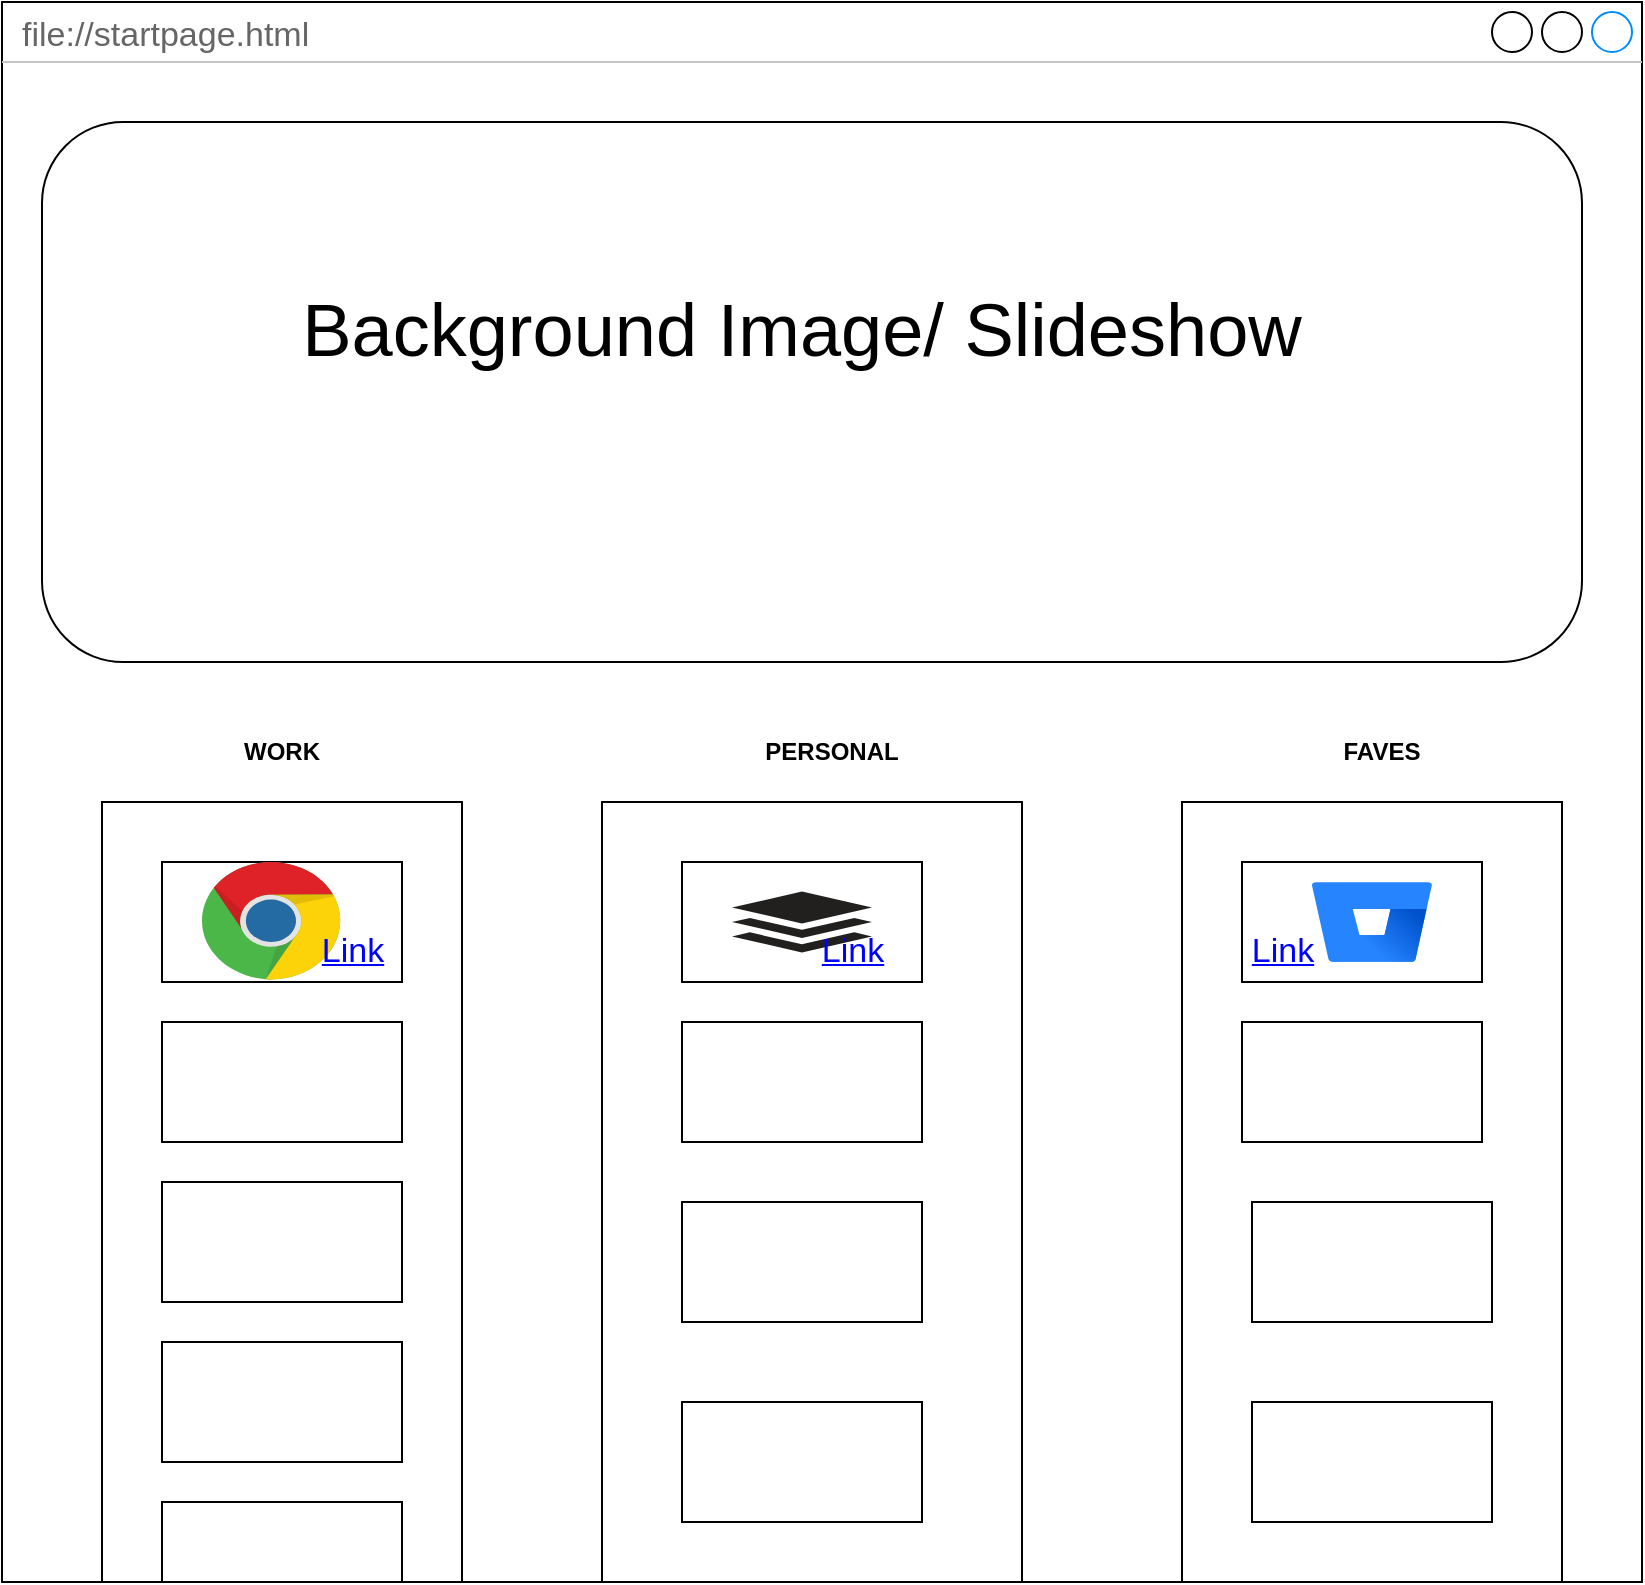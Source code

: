 <mxfile version="13.3.5" type="device"><diagram id="9YldJGco7fBcgm_llSQW" name="Page-1"><mxGraphModel dx="1342" dy="582" grid="1" gridSize="10" guides="1" tooltips="1" connect="1" arrows="1" fold="1" page="1" pageScale="1" pageWidth="850" pageHeight="1100" math="0" shadow="0"><root><mxCell id="0"/><mxCell id="1" style="locked=1;" parent="0"/><mxCell id="oIpCP2-05l1pej_WUn1I-2" value="file://startpage.html" style="strokeWidth=1;shadow=0;dashed=0;align=center;html=1;shape=mxgraph.mockup.containers.window;align=left;verticalAlign=top;spacingLeft=8;strokeColor2=#008cff;strokeColor3=#c4c4c4;fontColor=#666666;mainText=;fontSize=17;labelBackgroundColor=none;" vertex="1" parent="1"><mxGeometry x="10" y="10" width="820" height="790" as="geometry"/></mxCell><mxCell id="oIpCP2-05l1pej_WUn1I-4" value="apps" parent="0"/><mxCell id="oIpCP2-05l1pej_WUn1I-13" value="" style="rounded=0;whiteSpace=wrap;html=1;" vertex="1" parent="oIpCP2-05l1pej_WUn1I-4"><mxGeometry x="60" y="410" width="180" height="390" as="geometry"/></mxCell><mxCell id="oIpCP2-05l1pej_WUn1I-6" value="" style="rounded=1;whiteSpace=wrap;html=1;" vertex="1" parent="oIpCP2-05l1pej_WUn1I-4"><mxGeometry x="30" y="70" width="770" height="270" as="geometry"/></mxCell><mxCell id="oIpCP2-05l1pej_WUn1I-7" value="&lt;font style=&quot;font-size: 37px&quot;&gt;Background Image/ Slideshow&lt;/font&gt;" style="text;html=1;strokeColor=none;fillColor=none;align=center;verticalAlign=middle;whiteSpace=wrap;rounded=0;" vertex="1" parent="oIpCP2-05l1pej_WUn1I-4"><mxGeometry x="130" y="110" width="560" height="130" as="geometry"/></mxCell><mxCell id="oIpCP2-05l1pej_WUn1I-9" value="" style="rounded=0;whiteSpace=wrap;html=1;" vertex="1" parent="oIpCP2-05l1pej_WUn1I-4"><mxGeometry x="90" y="600" width="120" height="60" as="geometry"/></mxCell><mxCell id="oIpCP2-05l1pej_WUn1I-10" value="" style="rounded=0;whiteSpace=wrap;html=1;" vertex="1" parent="oIpCP2-05l1pej_WUn1I-4"><mxGeometry x="90" y="520" width="120" height="60" as="geometry"/></mxCell><mxCell id="oIpCP2-05l1pej_WUn1I-11" value="" style="rounded=0;whiteSpace=wrap;html=1;" vertex="1" parent="oIpCP2-05l1pej_WUn1I-4"><mxGeometry x="90" y="440" width="120" height="60" as="geometry"/></mxCell><mxCell id="oIpCP2-05l1pej_WUn1I-12" value="" style="rounded=0;whiteSpace=wrap;html=1;" vertex="1" parent="oIpCP2-05l1pej_WUn1I-4"><mxGeometry x="600" y="410" width="190" height="390" as="geometry"/></mxCell><mxCell id="oIpCP2-05l1pej_WUn1I-14" value="" style="rounded=0;whiteSpace=wrap;html=1;" vertex="1" parent="oIpCP2-05l1pej_WUn1I-4"><mxGeometry x="90" y="760" width="120" height="40" as="geometry"/></mxCell><mxCell id="oIpCP2-05l1pej_WUn1I-15" value="" style="rounded=0;whiteSpace=wrap;html=1;" vertex="1" parent="oIpCP2-05l1pej_WUn1I-4"><mxGeometry x="90" y="680" width="120" height="60" as="geometry"/></mxCell><mxCell id="oIpCP2-05l1pej_WUn1I-16" value="" style="rounded=0;whiteSpace=wrap;html=1;" vertex="1" parent="oIpCP2-05l1pej_WUn1I-4"><mxGeometry x="635" y="610" width="120" height="60" as="geometry"/></mxCell><mxCell id="oIpCP2-05l1pej_WUn1I-17" value="" style="rounded=0;whiteSpace=wrap;html=1;" vertex="1" parent="oIpCP2-05l1pej_WUn1I-4"><mxGeometry x="310" y="410" width="210" height="390" as="geometry"/></mxCell><mxCell id="oIpCP2-05l1pej_WUn1I-21" value="" style="rounded=0;whiteSpace=wrap;html=1;" vertex="1" parent="oIpCP2-05l1pej_WUn1I-4"><mxGeometry x="635" y="710" width="120" height="60" as="geometry"/></mxCell><mxCell id="oIpCP2-05l1pej_WUn1I-22" value="" style="rounded=0;whiteSpace=wrap;html=1;" vertex="1" parent="oIpCP2-05l1pej_WUn1I-4"><mxGeometry x="350" y="710" width="120" height="60" as="geometry"/></mxCell><mxCell id="oIpCP2-05l1pej_WUn1I-23" value="" style="rounded=0;whiteSpace=wrap;html=1;" vertex="1" parent="oIpCP2-05l1pej_WUn1I-4"><mxGeometry x="350" y="610" width="120" height="60" as="geometry"/></mxCell><mxCell id="oIpCP2-05l1pej_WUn1I-24" value="" style="rounded=0;whiteSpace=wrap;html=1;" vertex="1" parent="oIpCP2-05l1pej_WUn1I-4"><mxGeometry x="350" y="520" width="120" height="60" as="geometry"/></mxCell><mxCell id="oIpCP2-05l1pej_WUn1I-25" value="" style="rounded=0;whiteSpace=wrap;html=1;" vertex="1" parent="oIpCP2-05l1pej_WUn1I-4"><mxGeometry x="350" y="440" width="120" height="60" as="geometry"/></mxCell><mxCell id="oIpCP2-05l1pej_WUn1I-26" value="" style="rounded=0;whiteSpace=wrap;html=1;" vertex="1" parent="oIpCP2-05l1pej_WUn1I-4"><mxGeometry x="630" y="520" width="120" height="60" as="geometry"/></mxCell><mxCell id="oIpCP2-05l1pej_WUn1I-27" value="" style="rounded=0;whiteSpace=wrap;html=1;" vertex="1" parent="oIpCP2-05l1pej_WUn1I-4"><mxGeometry x="630" y="440" width="120" height="60" as="geometry"/></mxCell><mxCell id="oIpCP2-05l1pej_WUn1I-28" value="FAVES" style="text;html=1;strokeColor=none;fillColor=none;align=center;verticalAlign=middle;whiteSpace=wrap;rounded=0;fontStyle=1" vertex="1" parent="oIpCP2-05l1pej_WUn1I-4"><mxGeometry x="620" y="370" width="160" height="30" as="geometry"/></mxCell><mxCell id="oIpCP2-05l1pej_WUn1I-29" value="WORK" style="text;html=1;strokeColor=none;fillColor=none;align=center;verticalAlign=middle;whiteSpace=wrap;rounded=0;fontStyle=1" vertex="1" parent="oIpCP2-05l1pej_WUn1I-4"><mxGeometry x="70" y="370" width="160" height="30" as="geometry"/></mxCell><mxCell id="oIpCP2-05l1pej_WUn1I-30" value="PERSONAL" style="text;html=1;strokeColor=none;fillColor=none;align=center;verticalAlign=middle;whiteSpace=wrap;rounded=0;fontStyle=1" vertex="1" parent="oIpCP2-05l1pej_WUn1I-4"><mxGeometry x="345" y="370" width="160" height="30" as="geometry"/></mxCell><mxCell id="oIpCP2-05l1pej_WUn1I-32" value="" style="dashed=0;outlineConnect=0;html=1;align=center;labelPosition=center;verticalLabelPosition=bottom;verticalAlign=top;shape=mxgraph.weblogos.chrome" vertex="1" parent="oIpCP2-05l1pej_WUn1I-4"><mxGeometry x="110" y="440" width="70" height="60" as="geometry"/></mxCell><mxCell id="oIpCP2-05l1pej_WUn1I-33" value="" style="image;image=img/lib/atlassian/Bitbucket_Logo.svg;" vertex="1" parent="oIpCP2-05l1pej_WUn1I-4"><mxGeometry x="665" y="450" width="60" height="40" as="geometry"/></mxCell><mxCell id="oIpCP2-05l1pej_WUn1I-37" value="" style="dashed=0;outlineConnect=0;html=1;align=center;labelPosition=center;verticalLabelPosition=bottom;verticalAlign=top;shape=mxgraph.weblogos.buffer;fillColor=#221F1F;strokeColor=none" vertex="1" parent="oIpCP2-05l1pej_WUn1I-4"><mxGeometry x="375" y="454.8" width="70" height="30.4" as="geometry"/></mxCell><mxCell id="oIpCP2-05l1pej_WUn1I-38" value="Link" style="shape=rectangle;strokeColor=none;fillColor=none;linkText=;fontSize=17;fontColor=#0000ff;fontStyle=4;html=1;align=center;" vertex="1" parent="oIpCP2-05l1pej_WUn1I-4"><mxGeometry x="110" y="470" width="150" height="30" as="geometry"/></mxCell><mxCell id="oIpCP2-05l1pej_WUn1I-39" value="Link" style="shape=rectangle;strokeColor=none;fillColor=none;linkText=;fontSize=17;fontColor=#0000ff;fontStyle=4;html=1;align=center;" vertex="1" parent="oIpCP2-05l1pej_WUn1I-4"><mxGeometry x="360" y="470" width="150" height="30" as="geometry"/></mxCell><mxCell id="oIpCP2-05l1pej_WUn1I-40" value="Link" style="shape=rectangle;strokeColor=none;fillColor=none;linkText=;fontSize=17;fontColor=#0000ff;fontStyle=4;html=1;align=center;" vertex="1" parent="oIpCP2-05l1pej_WUn1I-4"><mxGeometry x="575" y="470" width="150" height="30" as="geometry"/></mxCell><mxCell id="oIpCP2-05l1pej_WUn1I-20" value="Untitled Layer" style="locked=1;" parent="0"/></root></mxGraphModel></diagram></mxfile>